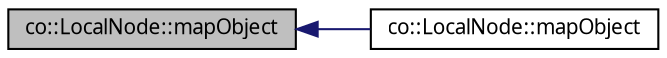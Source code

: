 digraph "co::LocalNode::mapObject"
{
  edge [fontname="Sans",fontsize="10",labelfontname="Sans",labelfontsize="10"];
  node [fontname="Sans",fontsize="10",shape=record];
  rankdir="LR";
  Node1 [label="co::LocalNode::mapObject",height=0.2,width=0.4,color="black", fillcolor="grey75", style="filled" fontcolor="black"];
  Node1 -> Node2 [dir="back",color="midnightblue",fontsize="10",style="solid",fontname="Sans"];
  Node2 [label="co::LocalNode::mapObject",height=0.2,width=0.4,color="black", fillcolor="white", style="filled",URL="$classco_1_1LocalNode.html#af4c1977afa5ad1cff5cd9b39a0866293",tooltip="Convenience wrapper for mapObject(). "];
}
